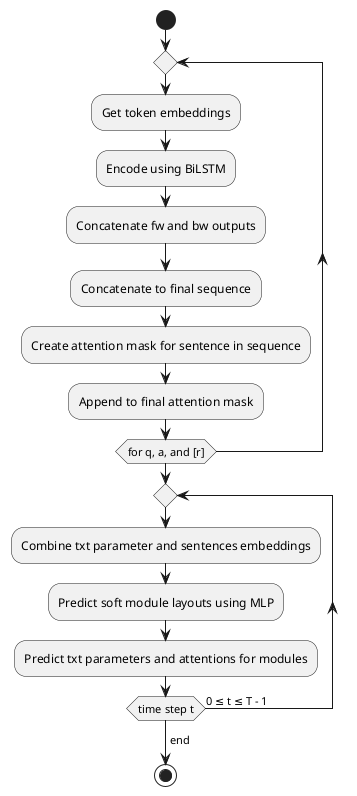 @startuml
start
repeat
  :Get token embeddings;
  :Encode using BiLSTM;
  :Concatenate fw and bw outputs;
  :Concatenate to final sequence;
  :Create attention mask for sentence in sequence;
  :Append to final attention mask;
repeat while (for q, a, and [r])
repeat
  :Combine txt parameter and sentences embeddings;
  :Predict soft module layouts using MLP;
  :Predict txt parameters and attentions for modules;
repeat while (time step t) is (0 ≤ t ≤ T - 1)
->end;
stop
@enduml